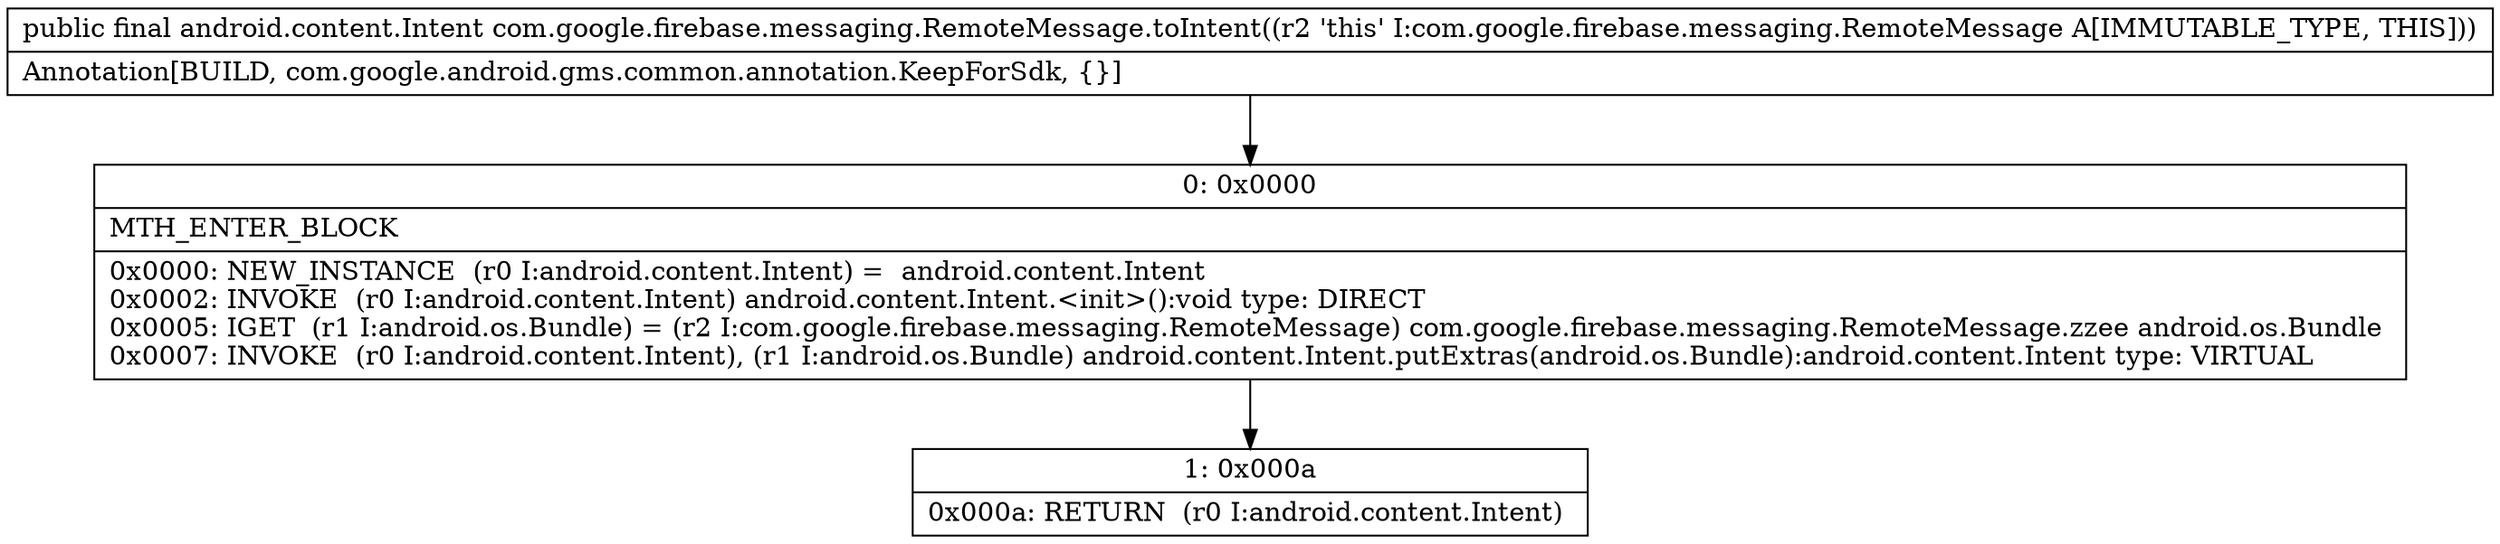 digraph "CFG forcom.google.firebase.messaging.RemoteMessage.toIntent()Landroid\/content\/Intent;" {
Node_0 [shape=record,label="{0\:\ 0x0000|MTH_ENTER_BLOCK\l|0x0000: NEW_INSTANCE  (r0 I:android.content.Intent) =  android.content.Intent \l0x0002: INVOKE  (r0 I:android.content.Intent) android.content.Intent.\<init\>():void type: DIRECT \l0x0005: IGET  (r1 I:android.os.Bundle) = (r2 I:com.google.firebase.messaging.RemoteMessage) com.google.firebase.messaging.RemoteMessage.zzee android.os.Bundle \l0x0007: INVOKE  (r0 I:android.content.Intent), (r1 I:android.os.Bundle) android.content.Intent.putExtras(android.os.Bundle):android.content.Intent type: VIRTUAL \l}"];
Node_1 [shape=record,label="{1\:\ 0x000a|0x000a: RETURN  (r0 I:android.content.Intent) \l}"];
MethodNode[shape=record,label="{public final android.content.Intent com.google.firebase.messaging.RemoteMessage.toIntent((r2 'this' I:com.google.firebase.messaging.RemoteMessage A[IMMUTABLE_TYPE, THIS]))  | Annotation[BUILD, com.google.android.gms.common.annotation.KeepForSdk, \{\}]\l}"];
MethodNode -> Node_0;
Node_0 -> Node_1;
}

